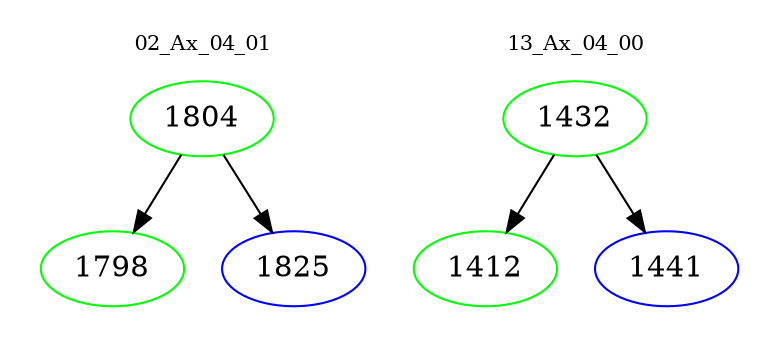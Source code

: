 digraph{
subgraph cluster_0 {
color = white
label = "02_Ax_04_01";
fontsize=10;
T0_1804 [label="1804", color="green"]
T0_1804 -> T0_1798 [color="black"]
T0_1798 [label="1798", color="green"]
T0_1804 -> T0_1825 [color="black"]
T0_1825 [label="1825", color="blue"]
}
subgraph cluster_1 {
color = white
label = "13_Ax_04_00";
fontsize=10;
T1_1432 [label="1432", color="green"]
T1_1432 -> T1_1412 [color="black"]
T1_1412 [label="1412", color="green"]
T1_1432 -> T1_1441 [color="black"]
T1_1441 [label="1441", color="blue"]
}
}
